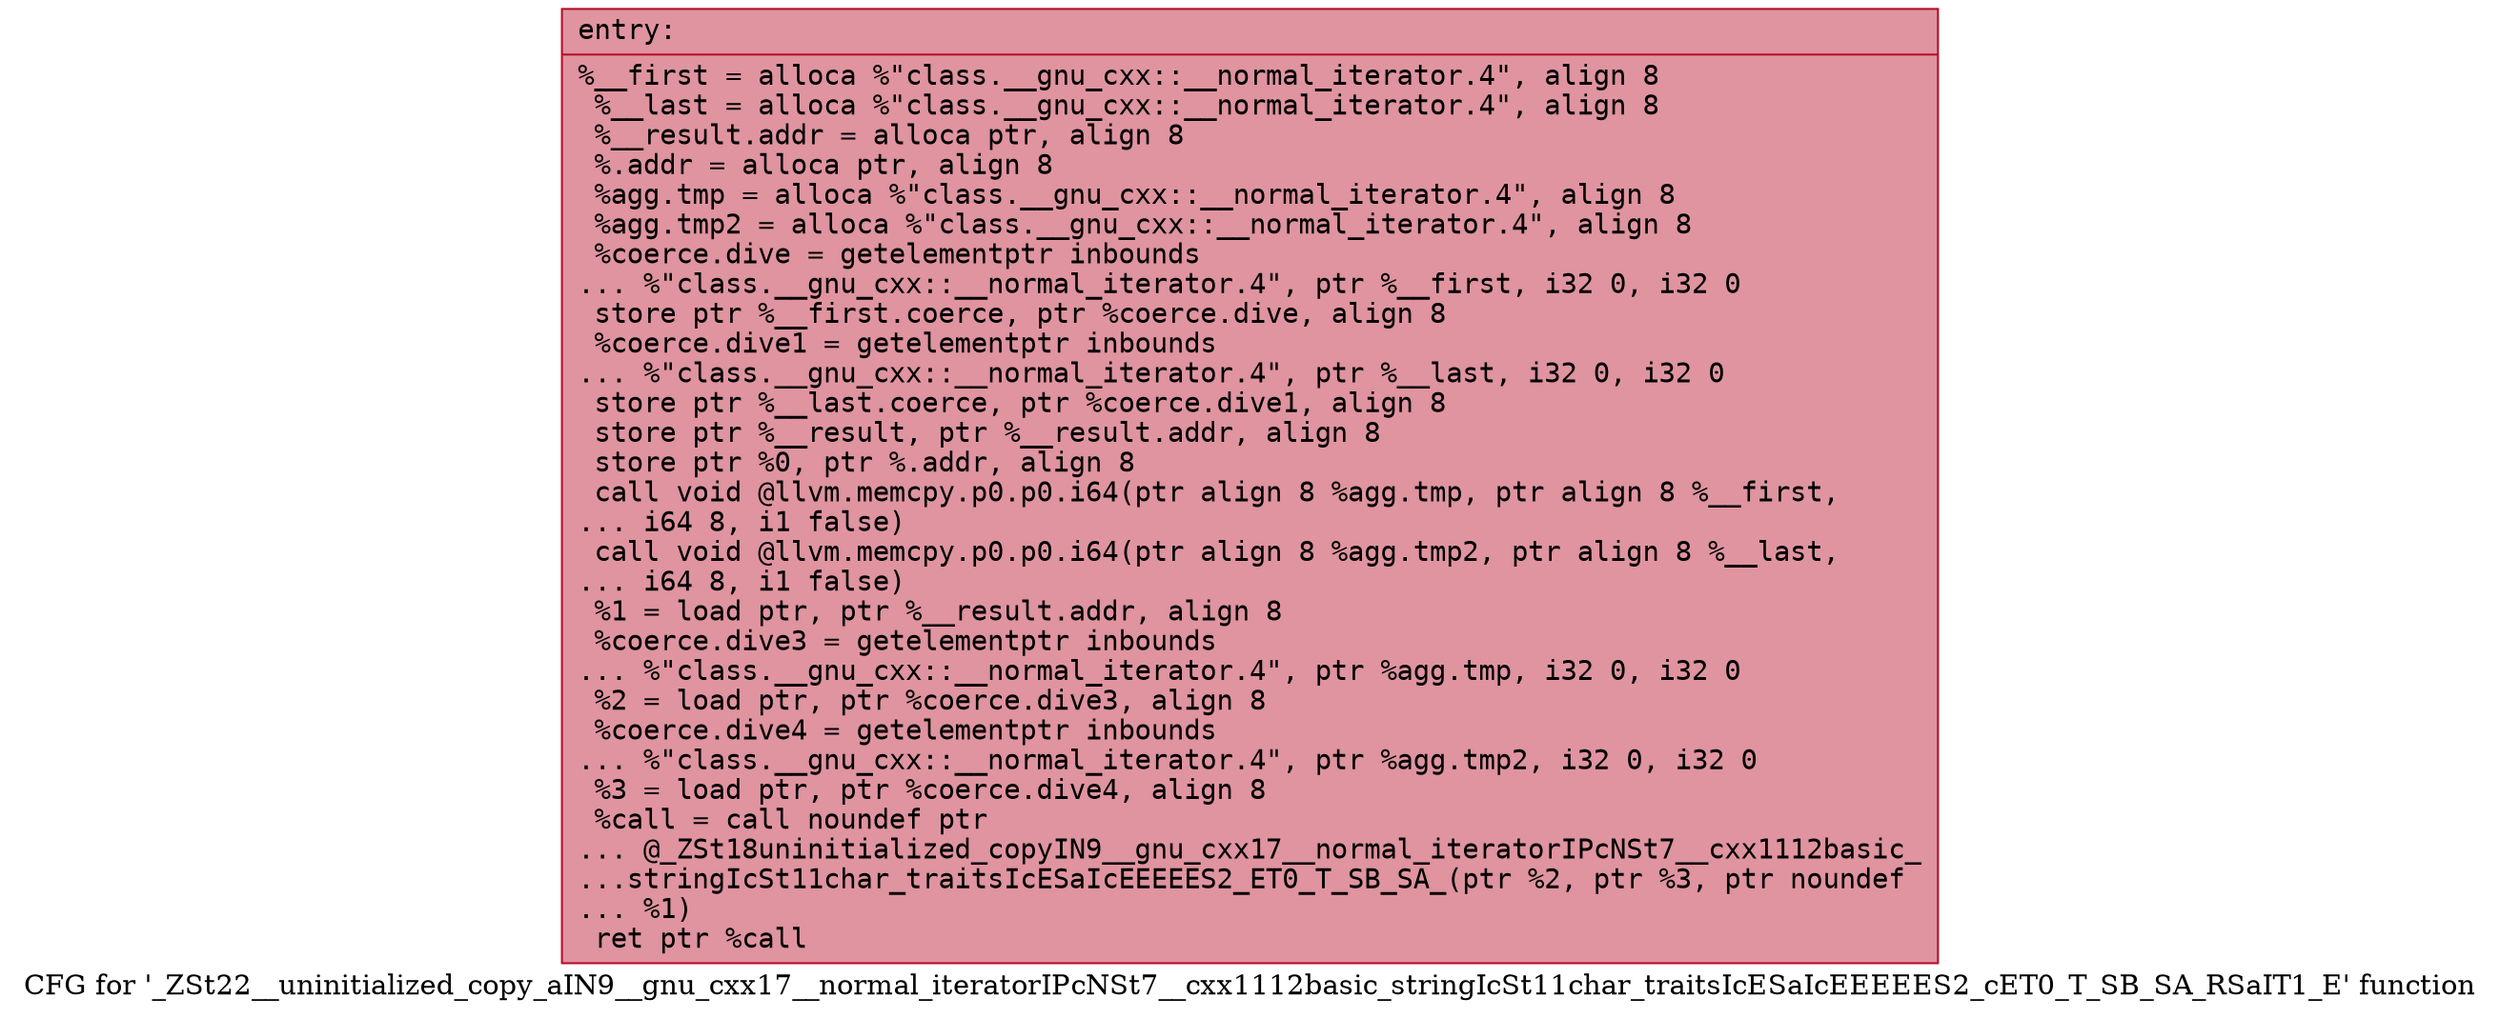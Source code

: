 digraph "CFG for '_ZSt22__uninitialized_copy_aIN9__gnu_cxx17__normal_iteratorIPcNSt7__cxx1112basic_stringIcSt11char_traitsIcESaIcEEEEES2_cET0_T_SB_SA_RSaIT1_E' function" {
	label="CFG for '_ZSt22__uninitialized_copy_aIN9__gnu_cxx17__normal_iteratorIPcNSt7__cxx1112basic_stringIcSt11char_traitsIcESaIcEEEEES2_cET0_T_SB_SA_RSaIT1_E' function";

	Node0x5555abcab070 [shape=record,color="#b70d28ff", style=filled, fillcolor="#b70d2870" fontname="Courier",label="{entry:\l|  %__first = alloca %\"class.__gnu_cxx::__normal_iterator.4\", align 8\l  %__last = alloca %\"class.__gnu_cxx::__normal_iterator.4\", align 8\l  %__result.addr = alloca ptr, align 8\l  %.addr = alloca ptr, align 8\l  %agg.tmp = alloca %\"class.__gnu_cxx::__normal_iterator.4\", align 8\l  %agg.tmp2 = alloca %\"class.__gnu_cxx::__normal_iterator.4\", align 8\l  %coerce.dive = getelementptr inbounds\l... %\"class.__gnu_cxx::__normal_iterator.4\", ptr %__first, i32 0, i32 0\l  store ptr %__first.coerce, ptr %coerce.dive, align 8\l  %coerce.dive1 = getelementptr inbounds\l... %\"class.__gnu_cxx::__normal_iterator.4\", ptr %__last, i32 0, i32 0\l  store ptr %__last.coerce, ptr %coerce.dive1, align 8\l  store ptr %__result, ptr %__result.addr, align 8\l  store ptr %0, ptr %.addr, align 8\l  call void @llvm.memcpy.p0.p0.i64(ptr align 8 %agg.tmp, ptr align 8 %__first,\l... i64 8, i1 false)\l  call void @llvm.memcpy.p0.p0.i64(ptr align 8 %agg.tmp2, ptr align 8 %__last,\l... i64 8, i1 false)\l  %1 = load ptr, ptr %__result.addr, align 8\l  %coerce.dive3 = getelementptr inbounds\l... %\"class.__gnu_cxx::__normal_iterator.4\", ptr %agg.tmp, i32 0, i32 0\l  %2 = load ptr, ptr %coerce.dive3, align 8\l  %coerce.dive4 = getelementptr inbounds\l... %\"class.__gnu_cxx::__normal_iterator.4\", ptr %agg.tmp2, i32 0, i32 0\l  %3 = load ptr, ptr %coerce.dive4, align 8\l  %call = call noundef ptr\l... @_ZSt18uninitialized_copyIN9__gnu_cxx17__normal_iteratorIPcNSt7__cxx1112basic_\l...stringIcSt11char_traitsIcESaIcEEEEES2_ET0_T_SB_SA_(ptr %2, ptr %3, ptr noundef\l... %1)\l  ret ptr %call\l}"];
}
